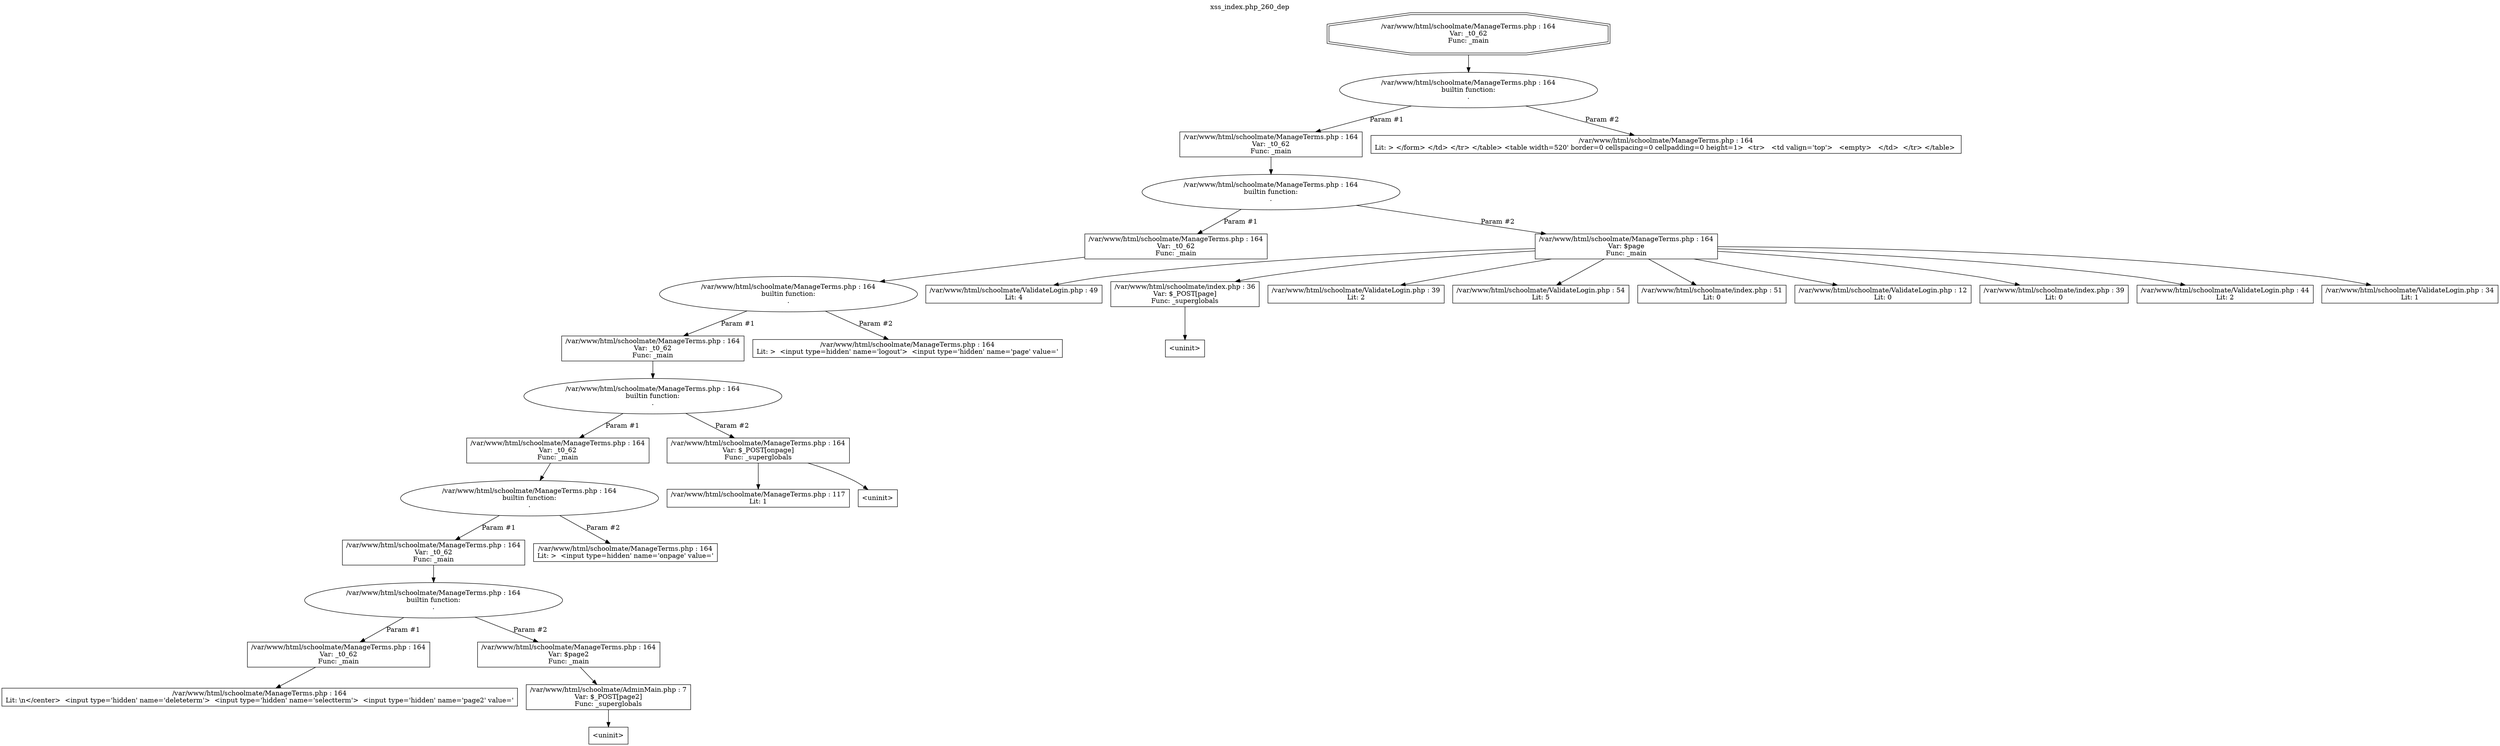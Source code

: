 digraph cfg {
  label="xss_index.php_260_dep";
  labelloc=t;
  n1 [shape=doubleoctagon, label="/var/www/html/schoolmate/ManageTerms.php : 164\nVar: _t0_62\nFunc: _main\n"];
  n2 [shape=ellipse, label="/var/www/html/schoolmate/ManageTerms.php : 164\nbuiltin function:\n.\n"];
  n3 [shape=box, label="/var/www/html/schoolmate/ManageTerms.php : 164\nVar: _t0_62\nFunc: _main\n"];
  n4 [shape=ellipse, label="/var/www/html/schoolmate/ManageTerms.php : 164\nbuiltin function:\n.\n"];
  n5 [shape=box, label="/var/www/html/schoolmate/ManageTerms.php : 164\nVar: _t0_62\nFunc: _main\n"];
  n6 [shape=ellipse, label="/var/www/html/schoolmate/ManageTerms.php : 164\nbuiltin function:\n.\n"];
  n7 [shape=box, label="/var/www/html/schoolmate/ManageTerms.php : 164\nVar: _t0_62\nFunc: _main\n"];
  n8 [shape=ellipse, label="/var/www/html/schoolmate/ManageTerms.php : 164\nbuiltin function:\n.\n"];
  n9 [shape=box, label="/var/www/html/schoolmate/ManageTerms.php : 164\nVar: _t0_62\nFunc: _main\n"];
  n10 [shape=ellipse, label="/var/www/html/schoolmate/ManageTerms.php : 164\nbuiltin function:\n.\n"];
  n11 [shape=box, label="/var/www/html/schoolmate/ManageTerms.php : 164\nVar: _t0_62\nFunc: _main\n"];
  n12 [shape=ellipse, label="/var/www/html/schoolmate/ManageTerms.php : 164\nbuiltin function:\n.\n"];
  n13 [shape=box, label="/var/www/html/schoolmate/ManageTerms.php : 164\nVar: _t0_62\nFunc: _main\n"];
  n14 [shape=box, label="/var/www/html/schoolmate/ManageTerms.php : 164\nLit: \\n</center>  <input type='hidden' name='deleteterm'>  <input type='hidden' name='selectterm'>  <input type='hidden' name='page2' value='\n"];
  n15 [shape=box, label="/var/www/html/schoolmate/ManageTerms.php : 164\nVar: $page2\nFunc: _main\n"];
  n16 [shape=box, label="/var/www/html/schoolmate/AdminMain.php : 7\nVar: $_POST[page2]\nFunc: _superglobals\n"];
  n17 [shape=box, label="<uninit>"];
  n18 [shape=box, label="/var/www/html/schoolmate/ManageTerms.php : 164\nLit: >  <input type=hidden' name='onpage' value='\n"];
  n19 [shape=box, label="/var/www/html/schoolmate/ManageTerms.php : 164\nVar: $_POST[onpage]\nFunc: _superglobals\n"];
  n20 [shape=box, label="/var/www/html/schoolmate/ManageTerms.php : 117\nLit: 1\n"];
  n21 [shape=box, label="<uninit>"];
  n22 [shape=box, label="/var/www/html/schoolmate/ManageTerms.php : 164\nLit: >  <input type=hidden' name='logout'>  <input type='hidden' name='page' value='\n"];
  n23 [shape=box, label="/var/www/html/schoolmate/ManageTerms.php : 164\nVar: $page\nFunc: _main\n"];
  n24 [shape=box, label="/var/www/html/schoolmate/ValidateLogin.php : 49\nLit: 4\n"];
  n25 [shape=box, label="/var/www/html/schoolmate/index.php : 36\nVar: $_POST[page]\nFunc: _superglobals\n"];
  n26 [shape=box, label="<uninit>"];
  n27 [shape=box, label="/var/www/html/schoolmate/ValidateLogin.php : 39\nLit: 2\n"];
  n28 [shape=box, label="/var/www/html/schoolmate/ValidateLogin.php : 54\nLit: 5\n"];
  n29 [shape=box, label="/var/www/html/schoolmate/index.php : 51\nLit: 0\n"];
  n30 [shape=box, label="/var/www/html/schoolmate/ValidateLogin.php : 12\nLit: 0\n"];
  n31 [shape=box, label="/var/www/html/schoolmate/index.php : 39\nLit: 0\n"];
  n32 [shape=box, label="/var/www/html/schoolmate/ValidateLogin.php : 44\nLit: 2\n"];
  n33 [shape=box, label="/var/www/html/schoolmate/ValidateLogin.php : 34\nLit: 1\n"];
  n34 [shape=box, label="/var/www/html/schoolmate/ManageTerms.php : 164\nLit: > </form> </td> </tr> </table> <table width=520' border=0 cellspacing=0 cellpadding=0 height=1>  <tr>   <td valign='top'>   <empty>   </td>  </tr> </table> \n"];
  n1 -> n2;
  n3 -> n4;
  n5 -> n6;
  n7 -> n8;
  n9 -> n10;
  n11 -> n12;
  n13 -> n14;
  n12 -> n13[label="Param #1"];
  n12 -> n15[label="Param #2"];
  n16 -> n17;
  n15 -> n16;
  n10 -> n11[label="Param #1"];
  n10 -> n18[label="Param #2"];
  n8 -> n9[label="Param #1"];
  n8 -> n19[label="Param #2"];
  n19 -> n20;
  n19 -> n21;
  n6 -> n7[label="Param #1"];
  n6 -> n22[label="Param #2"];
  n4 -> n5[label="Param #1"];
  n4 -> n23[label="Param #2"];
  n23 -> n24;
  n23 -> n25;
  n23 -> n27;
  n23 -> n28;
  n23 -> n29;
  n23 -> n30;
  n23 -> n31;
  n23 -> n32;
  n23 -> n33;
  n25 -> n26;
  n2 -> n3[label="Param #1"];
  n2 -> n34[label="Param #2"];
}
